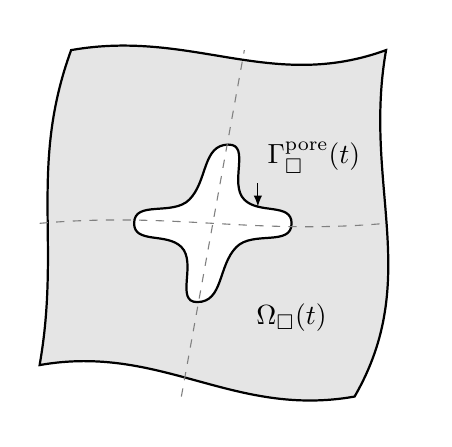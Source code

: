 \begin{tikzpicture}[>=latex,scale=2.0] % Use this to scale the image. Text is always normal-size
  \def\particleradius{1.05} % Adjust this to change the contact size.
  \draw[thick,fill=black!10,even odd rule] (0.9,-1.1) 
  	to[out=190,in=10] (-1.1,-0.9)
  	to[out=80,in=-110] (-0.9,1.1)
  	to[out=10,in=-160] (1.1,1.1)
  	to[out=-100,in=60] (0.9,-1.1) -- cycle
  	(-0.1,-0.5) to[out=180,in=-45] (-0.2,-0.15) to[out=135,in=-90]
  	(-0.5,0)    to[out=90,in=-135] (-0.15,0.15)  to[out=45,in=-180]  
  	(0.1,0.5)   to[out=0,in=135]   (0.2,0.15)   to[out=-45,in=90] coordinate[near start] (GammaF)
  	(0.5,0)     to[out=-90,in=45]  (0.15,-0.15)  to[out=-135,in=0] (-0.1,-0.5) -- cycle;
  % Markers
  \draw[dashed,gray] (-1.1,0) to[out=5,in=-175] (1.1,0) (-0.2,-1.1) -- (0.2,1.1);
  % Annotations
  \node at (0.5,-0.6) {$\Omega_\Box(t)$};
  \draw[<-] (GammaF) -- +(0.00,0.15) node[above right] {$\Gamma_\Box^{\mathrm{pore}}(t)$};
\end{tikzpicture}